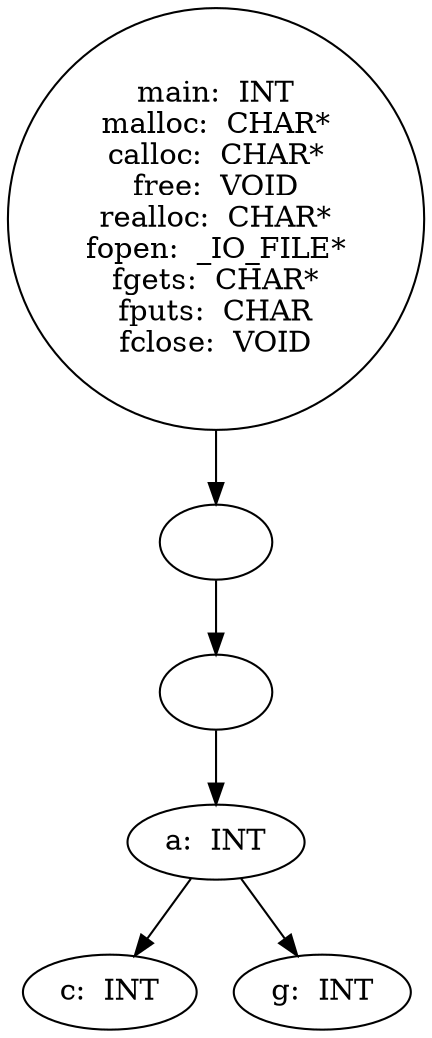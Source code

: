 digraph AST {
  "135951640009632" [label="main:  INT
malloc:  CHAR*
calloc:  CHAR*
free:  VOID
realloc:  CHAR*
fopen:  _IO_FILE*
fgets:  CHAR*
fputs:  CHAR
fclose:  VOID"];
  "135951640009632" -> "135951640017408";
  "135951640017408" [label=""];
  "135951640017408" -> "135951640009824";
  "135951640009824" [label=""];
  "135951640009824" -> "135951640009296";
  "135951640009296" [label="a:  INT"];
  "135951640009296" -> "135951640018800";
  "135951640009296" -> "135951640005600";
  "135951640018800" [label="c:  INT"];
  "135951640005600" [label="g:  INT"];
}
